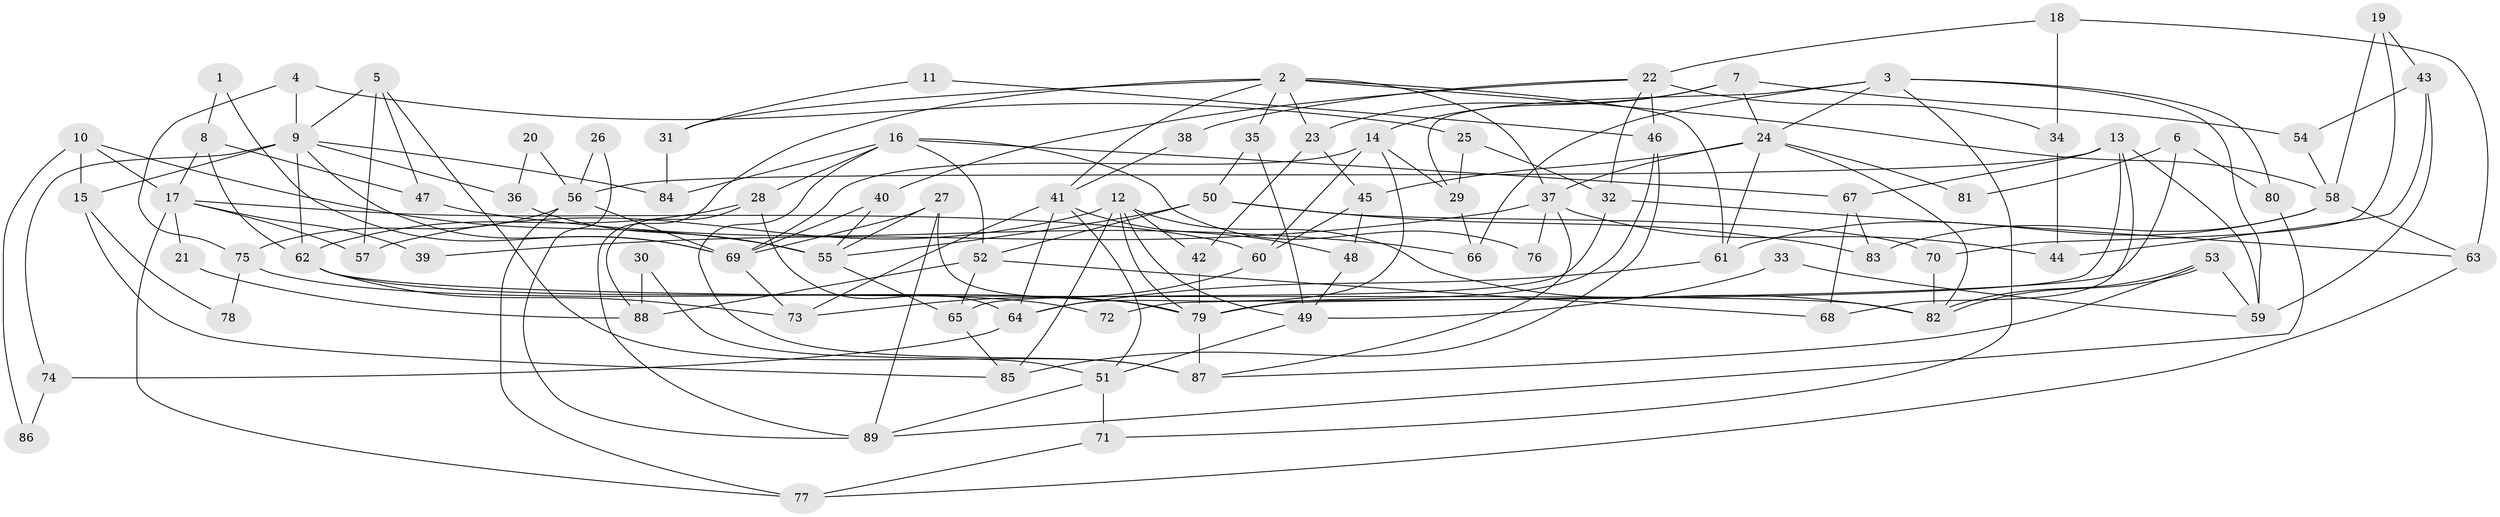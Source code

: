 // Generated by graph-tools (version 1.1) at 2025/26/03/09/25 03:26:10]
// undirected, 89 vertices, 178 edges
graph export_dot {
graph [start="1"]
  node [color=gray90,style=filled];
  1;
  2;
  3;
  4;
  5;
  6;
  7;
  8;
  9;
  10;
  11;
  12;
  13;
  14;
  15;
  16;
  17;
  18;
  19;
  20;
  21;
  22;
  23;
  24;
  25;
  26;
  27;
  28;
  29;
  30;
  31;
  32;
  33;
  34;
  35;
  36;
  37;
  38;
  39;
  40;
  41;
  42;
  43;
  44;
  45;
  46;
  47;
  48;
  49;
  50;
  51;
  52;
  53;
  54;
  55;
  56;
  57;
  58;
  59;
  60;
  61;
  62;
  63;
  64;
  65;
  66;
  67;
  68;
  69;
  70;
  71;
  72;
  73;
  74;
  75;
  76;
  77;
  78;
  79;
  80;
  81;
  82;
  83;
  84;
  85;
  86;
  87;
  88;
  89;
  1 -- 8;
  1 -- 69;
  2 -- 23;
  2 -- 35;
  2 -- 31;
  2 -- 37;
  2 -- 41;
  2 -- 58;
  2 -- 61;
  2 -- 89;
  3 -- 59;
  3 -- 29;
  3 -- 24;
  3 -- 66;
  3 -- 71;
  3 -- 80;
  4 -- 9;
  4 -- 75;
  4 -- 25;
  5 -- 47;
  5 -- 9;
  5 -- 57;
  5 -- 87;
  6 -- 79;
  6 -- 80;
  6 -- 81;
  7 -- 24;
  7 -- 23;
  7 -- 14;
  7 -- 54;
  8 -- 17;
  8 -- 62;
  8 -- 47;
  9 -- 69;
  9 -- 62;
  9 -- 15;
  9 -- 36;
  9 -- 74;
  9 -- 84;
  10 -- 55;
  10 -- 17;
  10 -- 15;
  10 -- 86;
  11 -- 46;
  11 -- 31;
  12 -- 49;
  12 -- 82;
  12 -- 42;
  12 -- 57;
  12 -- 79;
  12 -- 85;
  13 -- 56;
  13 -- 67;
  13 -- 59;
  13 -- 68;
  13 -- 72;
  14 -- 64;
  14 -- 29;
  14 -- 60;
  14 -- 69;
  15 -- 78;
  15 -- 85;
  16 -- 87;
  16 -- 52;
  16 -- 28;
  16 -- 67;
  16 -- 76;
  16 -- 84;
  17 -- 57;
  17 -- 60;
  17 -- 21;
  17 -- 39;
  17 -- 77;
  18 -- 63;
  18 -- 22;
  18 -- 34;
  19 -- 43;
  19 -- 58;
  19 -- 70;
  20 -- 36;
  20 -- 56;
  21 -- 88;
  22 -- 32;
  22 -- 46;
  22 -- 34;
  22 -- 38;
  22 -- 40;
  23 -- 42;
  23 -- 45;
  24 -- 37;
  24 -- 45;
  24 -- 61;
  24 -- 81;
  24 -- 82;
  25 -- 32;
  25 -- 29;
  26 -- 56;
  26 -- 89;
  27 -- 69;
  27 -- 79;
  27 -- 55;
  27 -- 89;
  28 -- 62;
  28 -- 64;
  28 -- 88;
  29 -- 66;
  30 -- 51;
  30 -- 88;
  31 -- 84;
  32 -- 63;
  32 -- 65;
  33 -- 49;
  33 -- 59;
  34 -- 44;
  35 -- 50;
  35 -- 49;
  36 -- 55;
  37 -- 44;
  37 -- 39;
  37 -- 76;
  37 -- 87;
  38 -- 41;
  40 -- 55;
  40 -- 69;
  41 -- 64;
  41 -- 48;
  41 -- 51;
  41 -- 73;
  42 -- 79;
  43 -- 59;
  43 -- 54;
  43 -- 44;
  45 -- 60;
  45 -- 48;
  46 -- 85;
  46 -- 79;
  47 -- 66;
  48 -- 49;
  49 -- 51;
  50 -- 55;
  50 -- 70;
  50 -- 52;
  50 -- 83;
  51 -- 89;
  51 -- 71;
  52 -- 68;
  52 -- 65;
  52 -- 88;
  53 -- 87;
  53 -- 82;
  53 -- 82;
  53 -- 59;
  54 -- 58;
  55 -- 65;
  56 -- 69;
  56 -- 77;
  56 -- 75;
  58 -- 61;
  58 -- 63;
  58 -- 83;
  60 -- 73;
  61 -- 64;
  62 -- 82;
  62 -- 73;
  62 -- 72;
  63 -- 77;
  64 -- 74;
  65 -- 85;
  67 -- 83;
  67 -- 68;
  69 -- 73;
  70 -- 82;
  71 -- 77;
  74 -- 86;
  75 -- 79;
  75 -- 78;
  79 -- 87;
  80 -- 89;
}
